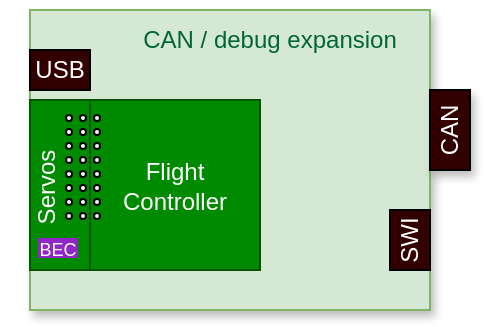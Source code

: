 <mxfile version="24.6.4" type="device">
  <diagram name="Page-1" id="cuTrMUr7h4BsO1YZslC1">
    <mxGraphModel dx="576" dy="334" grid="1" gridSize="10" guides="1" tooltips="1" connect="1" arrows="1" fold="1" page="1" pageScale="1" pageWidth="827" pageHeight="1169" math="0" shadow="0">
      <root>
        <mxCell id="0" />
        <mxCell id="1" parent="0" />
        <mxCell id="mdAf7T-0egApHh9d--ax-3" value="CAN" style="rounded=0;whiteSpace=wrap;html=1;fillColor=#d5e8d4;strokeColor=#82b366;shadow=1;" vertex="1" parent="1">
          <mxGeometry x="270" y="490" width="200" height="150" as="geometry" />
        </mxCell>
        <mxCell id="mdAf7T-0egApHh9d--ax-4" value="Flight&lt;div&gt;Controller&lt;/div&gt;" style="whiteSpace=wrap;html=1;aspect=fixed;fillColor=#008a00;fontColor=#ffffff;strokeColor=#005700;" vertex="1" parent="1">
          <mxGeometry x="300" y="535" width="85" height="85" as="geometry" />
        </mxCell>
        <mxCell id="mdAf7T-0egApHh9d--ax-5" value="" style="rounded=0;whiteSpace=wrap;html=1;fillColor=#008a00;fontColor=#ffffff;strokeColor=#005700;" vertex="1" parent="1">
          <mxGeometry x="270" y="535" width="30" height="85" as="geometry" />
        </mxCell>
        <mxCell id="mdAf7T-0egApHh9d--ax-7" value="" style="rounded=0;whiteSpace=wrap;html=1;fillColor=#330000;" vertex="1" parent="1">
          <mxGeometry x="450" y="590" width="20" height="30" as="geometry" />
        </mxCell>
        <mxCell id="mdAf7T-0egApHh9d--ax-8" value="" style="rounded=0;whiteSpace=wrap;html=1;fillColor=#330000;shadow=1;" vertex="1" parent="1">
          <mxGeometry x="470" y="530" width="20" height="40" as="geometry" />
        </mxCell>
        <mxCell id="mdAf7T-0egApHh9d--ax-9" value="" style="ellipse;whiteSpace=wrap;html=1;aspect=fixed;" vertex="1" parent="1">
          <mxGeometry x="295" y="542.5" width="3" height="3" as="geometry" />
        </mxCell>
        <mxCell id="mdAf7T-0egApHh9d--ax-11" value="" style="ellipse;whiteSpace=wrap;html=1;aspect=fixed;" vertex="1" parent="1">
          <mxGeometry x="288" y="542.5" width="3" height="3" as="geometry" />
        </mxCell>
        <mxCell id="mdAf7T-0egApHh9d--ax-12" value="" style="ellipse;whiteSpace=wrap;html=1;aspect=fixed;" vertex="1" parent="1">
          <mxGeometry x="302" y="542.5" width="3" height="3" as="geometry" />
        </mxCell>
        <mxCell id="mdAf7T-0egApHh9d--ax-13" value="" style="ellipse;whiteSpace=wrap;html=1;aspect=fixed;" vertex="1" parent="1">
          <mxGeometry x="295" y="549.5" width="3" height="3" as="geometry" />
        </mxCell>
        <mxCell id="mdAf7T-0egApHh9d--ax-14" value="" style="ellipse;whiteSpace=wrap;html=1;aspect=fixed;" vertex="1" parent="1">
          <mxGeometry x="288" y="549.5" width="3" height="3" as="geometry" />
        </mxCell>
        <mxCell id="mdAf7T-0egApHh9d--ax-15" value="" style="ellipse;whiteSpace=wrap;html=1;aspect=fixed;" vertex="1" parent="1">
          <mxGeometry x="302" y="549.5" width="3" height="3" as="geometry" />
        </mxCell>
        <mxCell id="mdAf7T-0egApHh9d--ax-16" value="" style="ellipse;whiteSpace=wrap;html=1;aspect=fixed;" vertex="1" parent="1">
          <mxGeometry x="295" y="556.5" width="3" height="3" as="geometry" />
        </mxCell>
        <mxCell id="mdAf7T-0egApHh9d--ax-17" value="" style="ellipse;whiteSpace=wrap;html=1;aspect=fixed;" vertex="1" parent="1">
          <mxGeometry x="288" y="556.5" width="3" height="3" as="geometry" />
        </mxCell>
        <mxCell id="mdAf7T-0egApHh9d--ax-18" value="" style="ellipse;whiteSpace=wrap;html=1;aspect=fixed;" vertex="1" parent="1">
          <mxGeometry x="302" y="556.5" width="3" height="3" as="geometry" />
        </mxCell>
        <mxCell id="mdAf7T-0egApHh9d--ax-19" value="" style="ellipse;whiteSpace=wrap;html=1;aspect=fixed;" vertex="1" parent="1">
          <mxGeometry x="295" y="563.5" width="3" height="3" as="geometry" />
        </mxCell>
        <mxCell id="mdAf7T-0egApHh9d--ax-20" value="" style="ellipse;whiteSpace=wrap;html=1;aspect=fixed;" vertex="1" parent="1">
          <mxGeometry x="288" y="563.5" width="3" height="3" as="geometry" />
        </mxCell>
        <mxCell id="mdAf7T-0egApHh9d--ax-21" value="" style="ellipse;whiteSpace=wrap;html=1;aspect=fixed;" vertex="1" parent="1">
          <mxGeometry x="302" y="563.5" width="3" height="3" as="geometry" />
        </mxCell>
        <mxCell id="mdAf7T-0egApHh9d--ax-22" value="" style="ellipse;whiteSpace=wrap;html=1;aspect=fixed;" vertex="1" parent="1">
          <mxGeometry x="295" y="570.5" width="3" height="3" as="geometry" />
        </mxCell>
        <mxCell id="mdAf7T-0egApHh9d--ax-23" value="" style="ellipse;whiteSpace=wrap;html=1;aspect=fixed;" vertex="1" parent="1">
          <mxGeometry x="288" y="570.5" width="3" height="3" as="geometry" />
        </mxCell>
        <mxCell id="mdAf7T-0egApHh9d--ax-24" value="" style="ellipse;whiteSpace=wrap;html=1;aspect=fixed;" vertex="1" parent="1">
          <mxGeometry x="302" y="570.5" width="3" height="3" as="geometry" />
        </mxCell>
        <mxCell id="mdAf7T-0egApHh9d--ax-25" value="" style="ellipse;whiteSpace=wrap;html=1;aspect=fixed;" vertex="1" parent="1">
          <mxGeometry x="295" y="577.5" width="3" height="3" as="geometry" />
        </mxCell>
        <mxCell id="mdAf7T-0egApHh9d--ax-26" value="" style="ellipse;whiteSpace=wrap;html=1;aspect=fixed;" vertex="1" parent="1">
          <mxGeometry x="288" y="577.5" width="3" height="3" as="geometry" />
        </mxCell>
        <mxCell id="mdAf7T-0egApHh9d--ax-27" value="" style="ellipse;whiteSpace=wrap;html=1;aspect=fixed;" vertex="1" parent="1">
          <mxGeometry x="302" y="577.5" width="3" height="3" as="geometry" />
        </mxCell>
        <mxCell id="mdAf7T-0egApHh9d--ax-28" value="" style="ellipse;whiteSpace=wrap;html=1;aspect=fixed;" vertex="1" parent="1">
          <mxGeometry x="295" y="584.5" width="3" height="3" as="geometry" />
        </mxCell>
        <mxCell id="mdAf7T-0egApHh9d--ax-29" value="" style="ellipse;whiteSpace=wrap;html=1;aspect=fixed;" vertex="1" parent="1">
          <mxGeometry x="288" y="584.5" width="3" height="3" as="geometry" />
        </mxCell>
        <mxCell id="mdAf7T-0egApHh9d--ax-30" value="" style="ellipse;whiteSpace=wrap;html=1;aspect=fixed;" vertex="1" parent="1">
          <mxGeometry x="302" y="584.5" width="3" height="3" as="geometry" />
        </mxCell>
        <mxCell id="mdAf7T-0egApHh9d--ax-31" value="" style="ellipse;whiteSpace=wrap;html=1;aspect=fixed;" vertex="1" parent="1">
          <mxGeometry x="295" y="591.5" width="3" height="3" as="geometry" />
        </mxCell>
        <mxCell id="mdAf7T-0egApHh9d--ax-32" value="" style="ellipse;whiteSpace=wrap;html=1;aspect=fixed;" vertex="1" parent="1">
          <mxGeometry x="288" y="591.5" width="3" height="3" as="geometry" />
        </mxCell>
        <mxCell id="mdAf7T-0egApHh9d--ax-33" value="" style="ellipse;whiteSpace=wrap;html=1;aspect=fixed;" vertex="1" parent="1">
          <mxGeometry x="302" y="591.5" width="3" height="3" as="geometry" />
        </mxCell>
        <mxCell id="mdAf7T-0egApHh9d--ax-34" value="&lt;font color=&quot;#006633&quot;&gt;CAN / debug expansion&lt;/font&gt;" style="text;html=1;align=center;verticalAlign=middle;whiteSpace=wrap;rounded=0;" vertex="1" parent="1">
          <mxGeometry x="310" y="490" width="160" height="30" as="geometry" />
        </mxCell>
        <mxCell id="mdAf7T-0egApHh9d--ax-35" value="&lt;font color=&quot;#ffffff&quot;&gt;Servos&lt;/font&gt;" style="text;html=1;align=center;verticalAlign=middle;whiteSpace=wrap;rounded=0;rotation=-90;" vertex="1" parent="1">
          <mxGeometry x="248" y="563.5" width="60" height="30" as="geometry" />
        </mxCell>
        <mxCell id="mdAf7T-0egApHh9d--ax-36" value="&lt;font color=&quot;#ffffff&quot;&gt;CAN&lt;/font&gt;" style="text;html=1;align=center;verticalAlign=middle;whiteSpace=wrap;rounded=0;rotation=-90;" vertex="1" parent="1">
          <mxGeometry x="450" y="535" width="60" height="30" as="geometry" />
        </mxCell>
        <mxCell id="mdAf7T-0egApHh9d--ax-37" value="&lt;font color=&quot;#ffffff&quot;&gt;SWI&lt;/font&gt;" style="text;html=1;align=center;verticalAlign=middle;whiteSpace=wrap;rounded=0;rotation=-90;" vertex="1" parent="1">
          <mxGeometry x="430" y="590" width="60" height="30" as="geometry" />
        </mxCell>
        <mxCell id="mdAf7T-0egApHh9d--ax-38" value="" style="rounded=0;whiteSpace=wrap;html=1;fillColor=#330000;" vertex="1" parent="1">
          <mxGeometry x="270" y="510" width="30" height="20" as="geometry" />
        </mxCell>
        <mxCell id="mdAf7T-0egApHh9d--ax-39" value="&lt;font color=&quot;#ffffff&quot;&gt;USB&lt;/font&gt;" style="text;html=1;align=center;verticalAlign=middle;whiteSpace=wrap;rounded=0;rotation=0;" vertex="1" parent="1">
          <mxGeometry x="255" y="505" width="60" height="30" as="geometry" />
        </mxCell>
        <mxCell id="mdAf7T-0egApHh9d--ax-40" value="&lt;font style=&quot;font-size: 9px;&quot;&gt;BEC&lt;/font&gt;" style="rounded=0;whiteSpace=wrap;html=1;fontSize=10;fillColor=#9026c5;strokeColor=none;fontColor=#FFFFFF;" vertex="1" parent="1">
          <mxGeometry x="274" y="604" width="20" height="10" as="geometry" />
        </mxCell>
      </root>
    </mxGraphModel>
  </diagram>
</mxfile>
